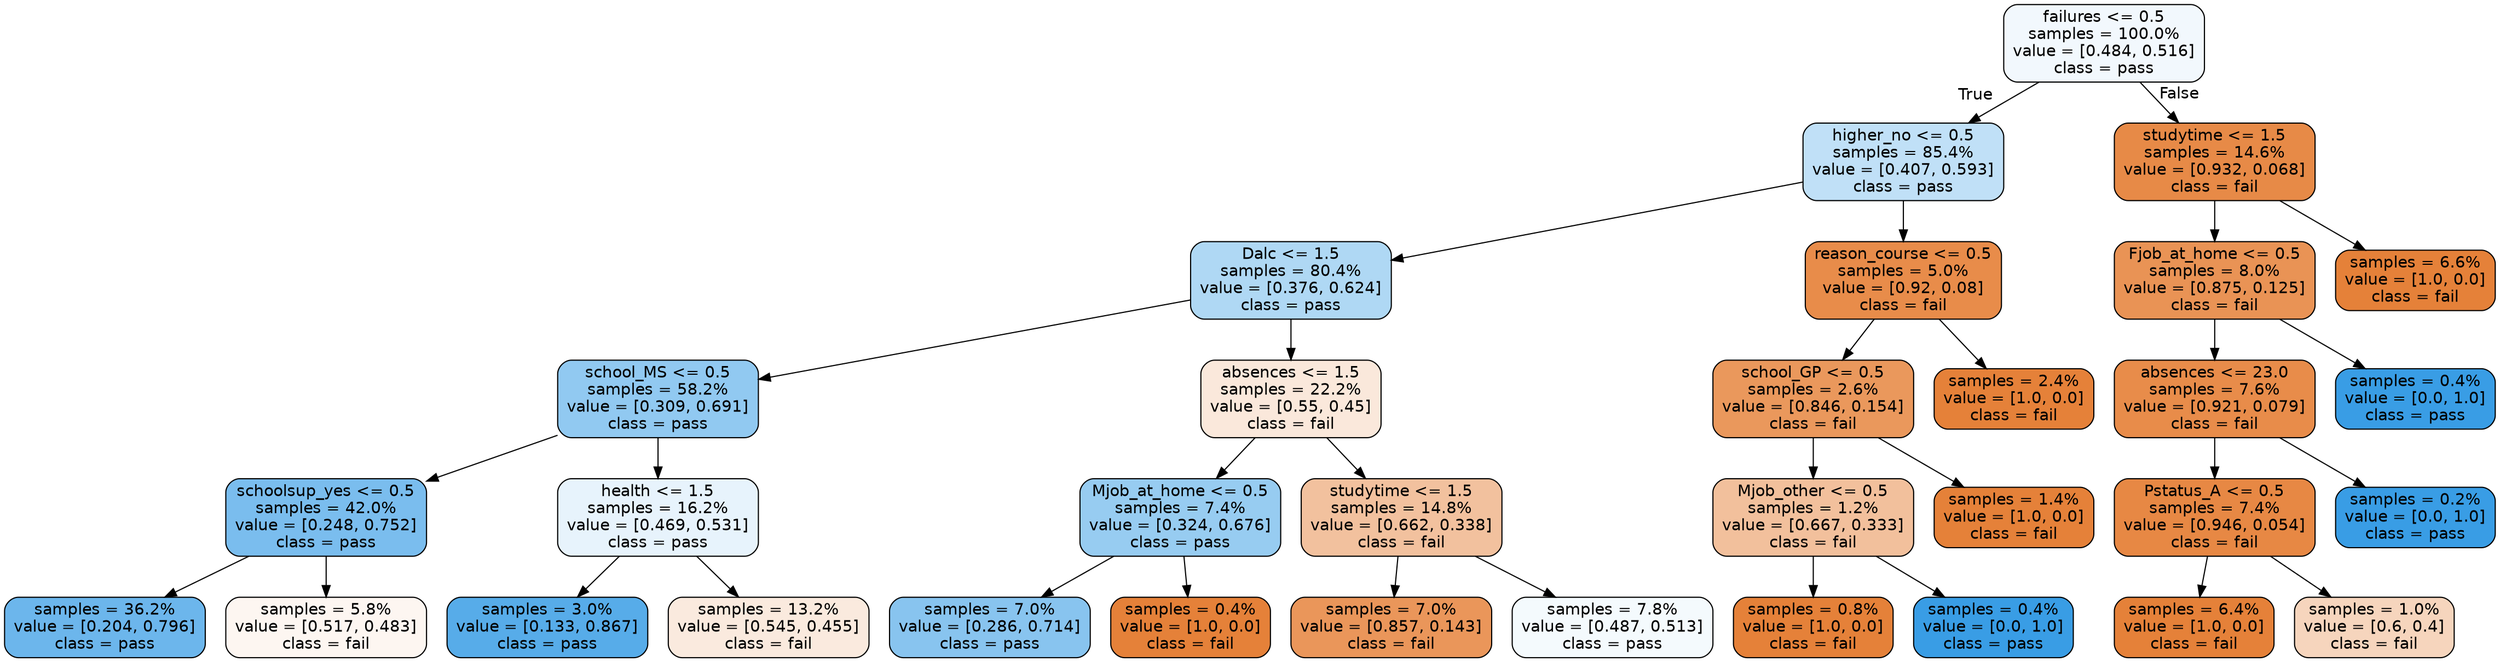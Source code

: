 digraph Tree {
node [shape=box, style="filled, rounded", color="black", fontname=helvetica] ;
edge [fontname=helvetica] ;
0 [label="failures <= 0.5\nsamples = 100.0%\nvalue = [0.484, 0.516]\nclass = pass", fillcolor="#399de510"] ;
1 [label="higher_no <= 0.5\nsamples = 85.4%\nvalue = [0.407, 0.593]\nclass = pass", fillcolor="#399de550"] ;
0 -> 1 [labeldistance=2.5, labelangle=45, headlabel="True"] ;
2 [label="Dalc <= 1.5\nsamples = 80.4%\nvalue = [0.376, 0.624]\nclass = pass", fillcolor="#399de566"] ;
1 -> 2 ;
3 [label="school_MS <= 0.5\nsamples = 58.2%\nvalue = [0.309, 0.691]\nclass = pass", fillcolor="#399de58d"] ;
2 -> 3 ;
4 [label="schoolsup_yes <= 0.5\nsamples = 42.0%\nvalue = [0.248, 0.752]\nclass = pass", fillcolor="#399de5ab"] ;
3 -> 4 ;
5 [label="samples = 36.2%\nvalue = [0.204, 0.796]\nclass = pass", fillcolor="#399de5bd"] ;
4 -> 5 ;
6 [label="samples = 5.8%\nvalue = [0.517, 0.483]\nclass = fail", fillcolor="#e5813911"] ;
4 -> 6 ;
7 [label="health <= 1.5\nsamples = 16.2%\nvalue = [0.469, 0.531]\nclass = pass", fillcolor="#399de51e"] ;
3 -> 7 ;
8 [label="samples = 3.0%\nvalue = [0.133, 0.867]\nclass = pass", fillcolor="#399de5d8"] ;
7 -> 8 ;
9 [label="samples = 13.2%\nvalue = [0.545, 0.455]\nclass = fail", fillcolor="#e581392a"] ;
7 -> 9 ;
10 [label="absences <= 1.5\nsamples = 22.2%\nvalue = [0.55, 0.45]\nclass = fail", fillcolor="#e581392e"] ;
2 -> 10 ;
11 [label="Mjob_at_home <= 0.5\nsamples = 7.4%\nvalue = [0.324, 0.676]\nclass = pass", fillcolor="#399de585"] ;
10 -> 11 ;
12 [label="samples = 7.0%\nvalue = [0.286, 0.714]\nclass = pass", fillcolor="#399de599"] ;
11 -> 12 ;
13 [label="samples = 0.4%\nvalue = [1.0, 0.0]\nclass = fail", fillcolor="#e58139ff"] ;
11 -> 13 ;
14 [label="studytime <= 1.5\nsamples = 14.8%\nvalue = [0.662, 0.338]\nclass = fail", fillcolor="#e581397d"] ;
10 -> 14 ;
15 [label="samples = 7.0%\nvalue = [0.857, 0.143]\nclass = fail", fillcolor="#e58139d4"] ;
14 -> 15 ;
16 [label="samples = 7.8%\nvalue = [0.487, 0.513]\nclass = pass", fillcolor="#399de50d"] ;
14 -> 16 ;
17 [label="reason_course <= 0.5\nsamples = 5.0%\nvalue = [0.92, 0.08]\nclass = fail", fillcolor="#e58139e9"] ;
1 -> 17 ;
18 [label="school_GP <= 0.5\nsamples = 2.6%\nvalue = [0.846, 0.154]\nclass = fail", fillcolor="#e58139d1"] ;
17 -> 18 ;
19 [label="Mjob_other <= 0.5\nsamples = 1.2%\nvalue = [0.667, 0.333]\nclass = fail", fillcolor="#e581397f"] ;
18 -> 19 ;
20 [label="samples = 0.8%\nvalue = [1.0, 0.0]\nclass = fail", fillcolor="#e58139ff"] ;
19 -> 20 ;
21 [label="samples = 0.4%\nvalue = [0.0, 1.0]\nclass = pass", fillcolor="#399de5ff"] ;
19 -> 21 ;
22 [label="samples = 1.4%\nvalue = [1.0, 0.0]\nclass = fail", fillcolor="#e58139ff"] ;
18 -> 22 ;
23 [label="samples = 2.4%\nvalue = [1.0, 0.0]\nclass = fail", fillcolor="#e58139ff"] ;
17 -> 23 ;
24 [label="studytime <= 1.5\nsamples = 14.6%\nvalue = [0.932, 0.068]\nclass = fail", fillcolor="#e58139ec"] ;
0 -> 24 [labeldistance=2.5, labelangle=-45, headlabel="False"] ;
25 [label="Fjob_at_home <= 0.5\nsamples = 8.0%\nvalue = [0.875, 0.125]\nclass = fail", fillcolor="#e58139db"] ;
24 -> 25 ;
26 [label="absences <= 23.0\nsamples = 7.6%\nvalue = [0.921, 0.079]\nclass = fail", fillcolor="#e58139e9"] ;
25 -> 26 ;
27 [label="Pstatus_A <= 0.5\nsamples = 7.4%\nvalue = [0.946, 0.054]\nclass = fail", fillcolor="#e58139f0"] ;
26 -> 27 ;
28 [label="samples = 6.4%\nvalue = [1.0, 0.0]\nclass = fail", fillcolor="#e58139ff"] ;
27 -> 28 ;
29 [label="samples = 1.0%\nvalue = [0.6, 0.4]\nclass = fail", fillcolor="#e5813955"] ;
27 -> 29 ;
30 [label="samples = 0.2%\nvalue = [0.0, 1.0]\nclass = pass", fillcolor="#399de5ff"] ;
26 -> 30 ;
31 [label="samples = 0.4%\nvalue = [0.0, 1.0]\nclass = pass", fillcolor="#399de5ff"] ;
25 -> 31 ;
32 [label="samples = 6.6%\nvalue = [1.0, 0.0]\nclass = fail", fillcolor="#e58139ff"] ;
24 -> 32 ;
}